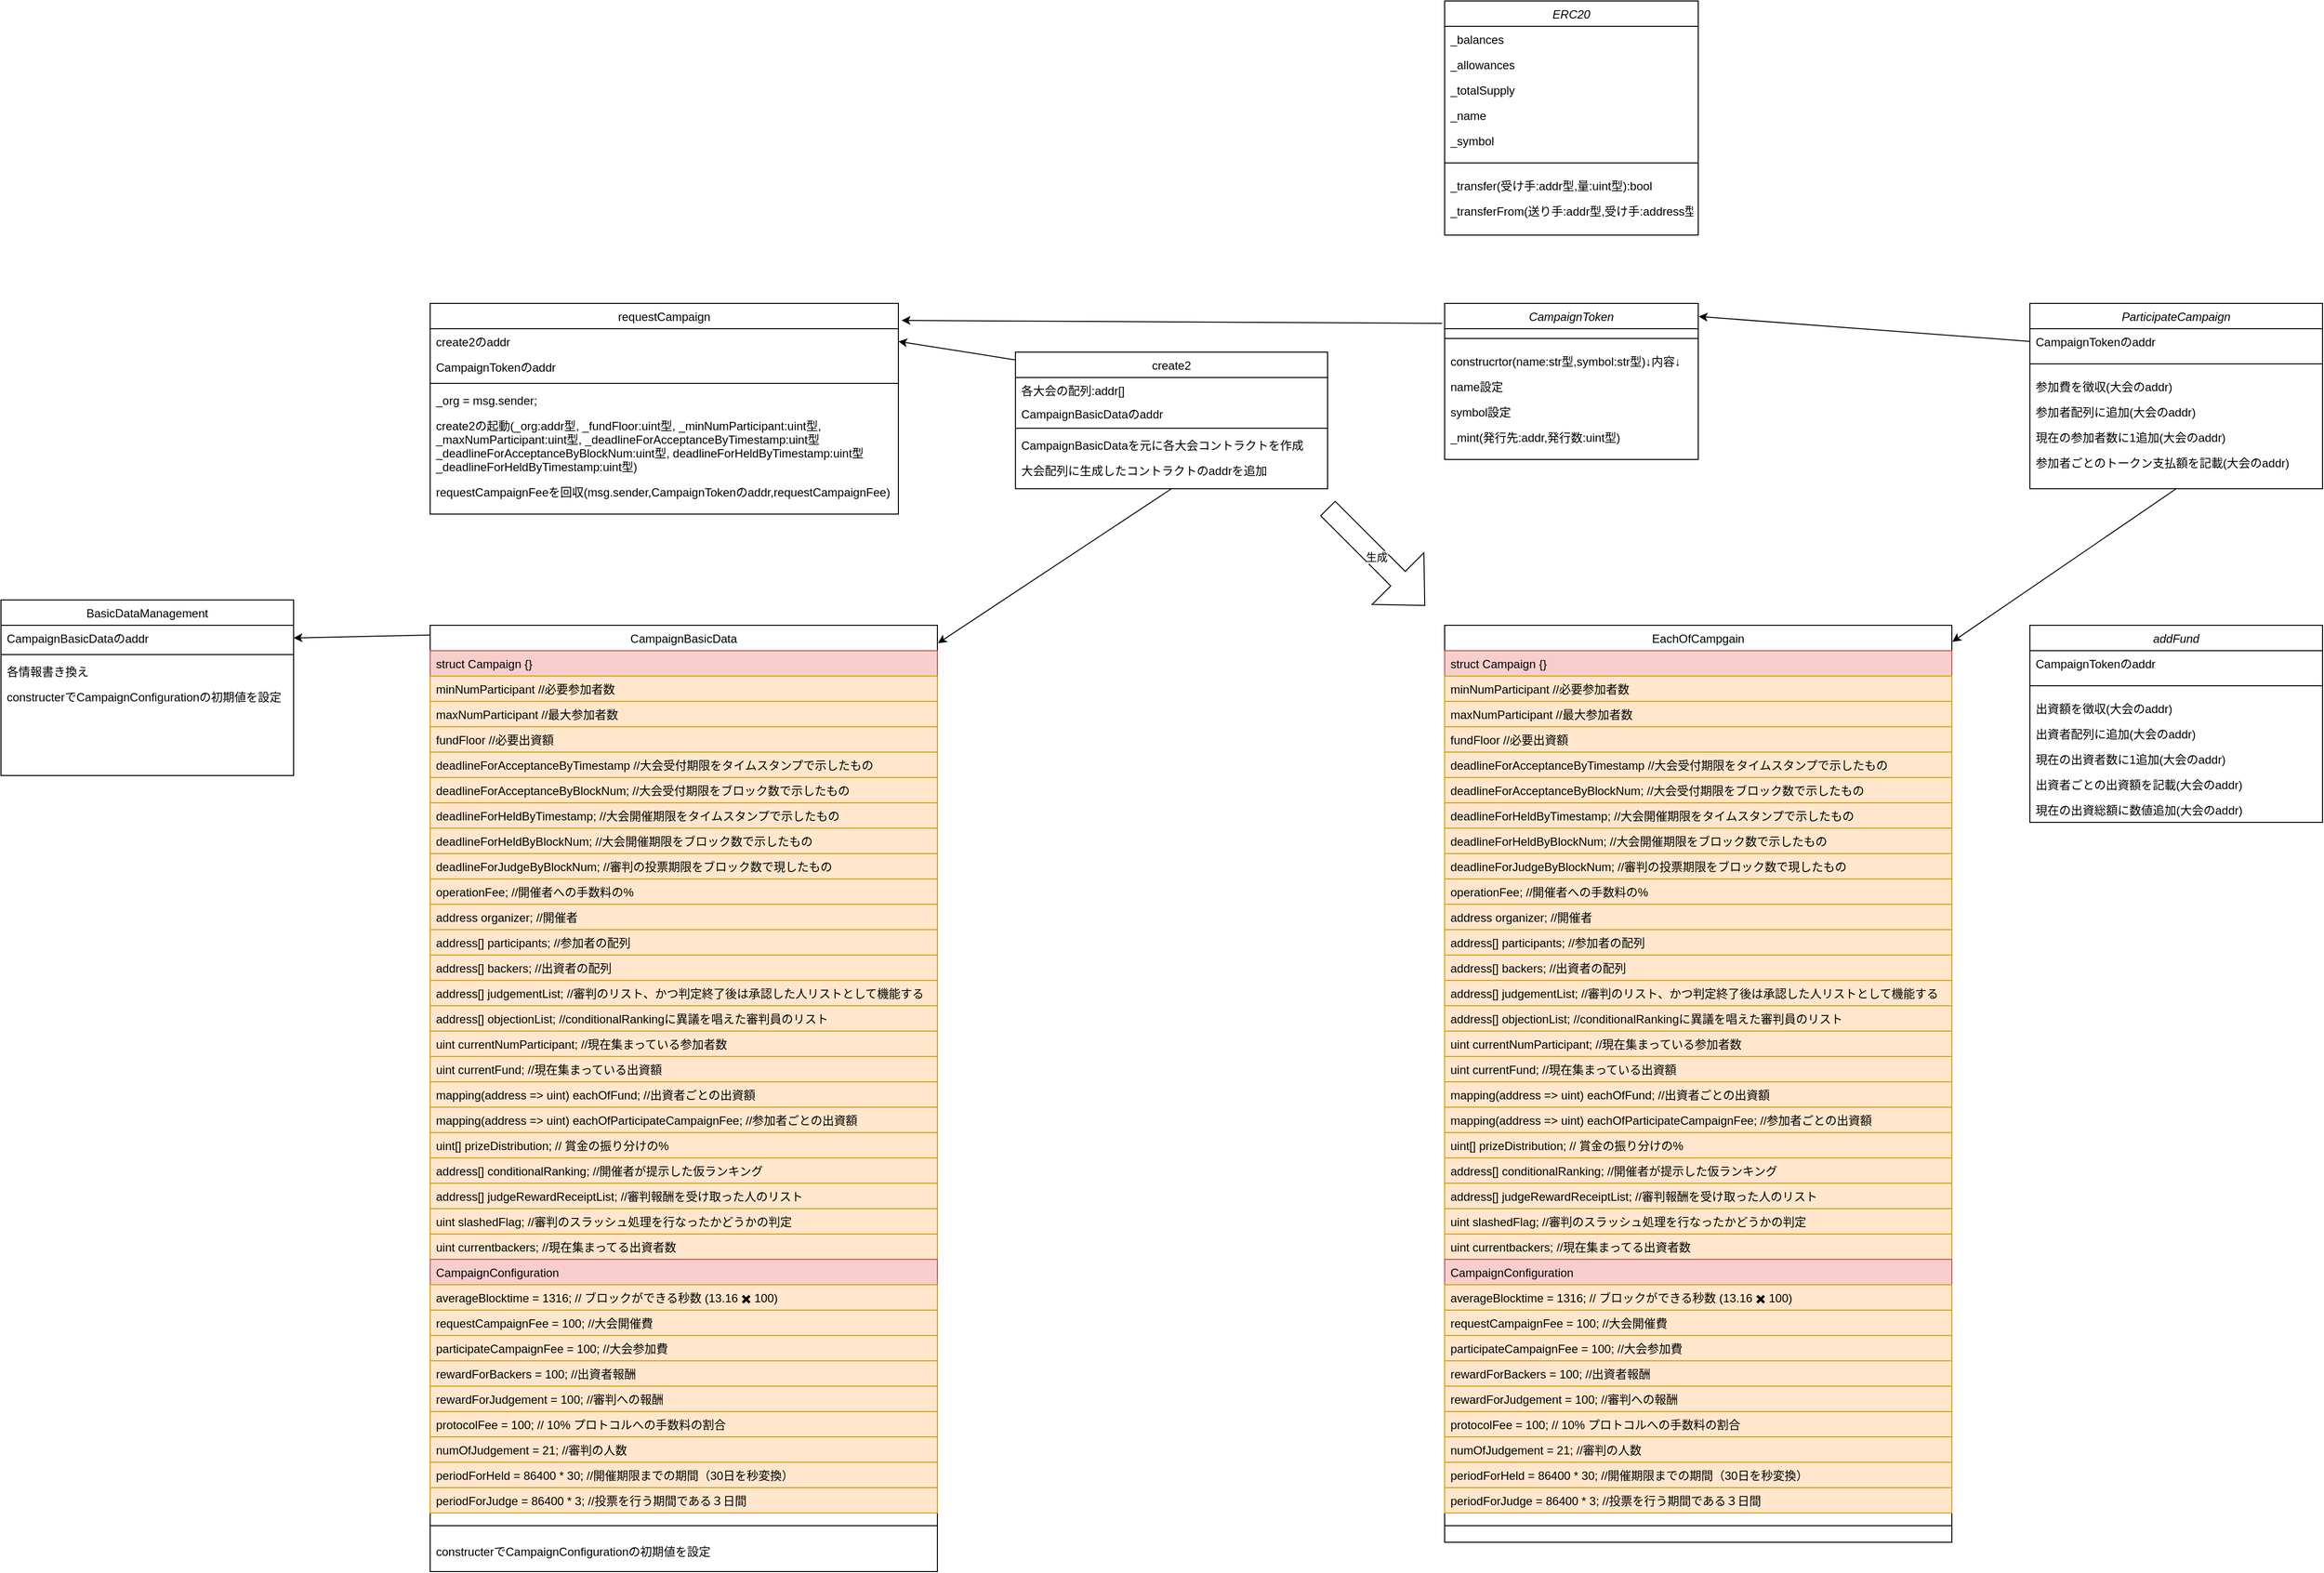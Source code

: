 <mxfile version="16.4.5" type="github">
  <diagram id="C5RBs43oDa-KdzZeNtuy" name="Page-1">
    <mxGraphModel dx="2249" dy="1671" grid="1" gridSize="10" guides="1" tooltips="1" connect="1" arrows="1" fold="1" page="1" pageScale="1" pageWidth="583" pageHeight="827" math="0" shadow="0">
      <root>
        <mxCell id="WIyWlLk6GJQsqaUBKTNV-0" />
        <mxCell id="WIyWlLk6GJQsqaUBKTNV-1" parent="WIyWlLk6GJQsqaUBKTNV-0" />
        <mxCell id="zkfFHV4jXpPFQw0GAbJ--0" value="CampaignToken" style="swimlane;fontStyle=2;align=center;verticalAlign=top;childLayout=stackLayout;horizontal=1;startSize=26;horizontalStack=0;resizeParent=1;resizeLast=0;collapsible=1;marginBottom=0;rounded=0;shadow=0;strokeWidth=1;" parent="WIyWlLk6GJQsqaUBKTNV-1" vertex="1">
          <mxGeometry x="1400" y="110" width="260" height="160" as="geometry">
            <mxRectangle x="230" y="140" width="160" height="26" as="alternateBounds" />
          </mxGeometry>
        </mxCell>
        <mxCell id="zkfFHV4jXpPFQw0GAbJ--4" value="" style="line;html=1;strokeWidth=1;align=left;verticalAlign=middle;spacingTop=-1;spacingLeft=3;spacingRight=3;rotatable=0;labelPosition=right;points=[];portConstraint=eastwest;" parent="zkfFHV4jXpPFQw0GAbJ--0" vertex="1">
          <mxGeometry y="26" width="260" height="20" as="geometry" />
        </mxCell>
        <mxCell id="sXOqod5YsUQpEIznUET0-0" value="construcrtor(name:str型,symbol:str型)↓内容↓" style="text;align=left;verticalAlign=top;spacingLeft=4;spacingRight=4;overflow=hidden;rotatable=0;points=[[0,0.5],[1,0.5]];portConstraint=eastwest;" vertex="1" parent="zkfFHV4jXpPFQw0GAbJ--0">
          <mxGeometry y="46" width="260" height="26" as="geometry" />
        </mxCell>
        <mxCell id="sXOqod5YsUQpEIznUET0-14" value="name設定" style="text;align=left;verticalAlign=top;spacingLeft=4;spacingRight=4;overflow=hidden;rotatable=0;points=[[0,0.5],[1,0.5]];portConstraint=eastwest;" vertex="1" parent="zkfFHV4jXpPFQw0GAbJ--0">
          <mxGeometry y="72" width="260" height="26" as="geometry" />
        </mxCell>
        <mxCell id="sXOqod5YsUQpEIznUET0-15" value="symbol設定" style="text;align=left;verticalAlign=top;spacingLeft=4;spacingRight=4;overflow=hidden;rotatable=0;points=[[0,0.5],[1,0.5]];portConstraint=eastwest;" vertex="1" parent="zkfFHV4jXpPFQw0GAbJ--0">
          <mxGeometry y="98" width="260" height="26" as="geometry" />
        </mxCell>
        <mxCell id="sXOqod5YsUQpEIznUET0-16" value="_mint(発行先:addr,発行数:uint型)" style="text;align=left;verticalAlign=top;spacingLeft=4;spacingRight=4;overflow=hidden;rotatable=0;points=[[0,0.5],[1,0.5]];portConstraint=eastwest;" vertex="1" parent="zkfFHV4jXpPFQw0GAbJ--0">
          <mxGeometry y="124" width="260" height="26" as="geometry" />
        </mxCell>
        <mxCell id="zkfFHV4jXpPFQw0GAbJ--17" value="create2" style="swimlane;fontStyle=0;align=center;verticalAlign=top;childLayout=stackLayout;horizontal=1;startSize=26;horizontalStack=0;resizeParent=1;resizeLast=0;collapsible=1;marginBottom=0;rounded=0;shadow=0;strokeWidth=1;" parent="WIyWlLk6GJQsqaUBKTNV-1" vertex="1">
          <mxGeometry x="960" y="160" width="320" height="140" as="geometry">
            <mxRectangle x="550" y="140" width="160" height="26" as="alternateBounds" />
          </mxGeometry>
        </mxCell>
        <mxCell id="zkfFHV4jXpPFQw0GAbJ--18" value="各大会の配列:addr[]" style="text;align=left;verticalAlign=top;spacingLeft=4;spacingRight=4;overflow=hidden;rotatable=0;points=[[0,0.5],[1,0.5]];portConstraint=eastwest;" parent="zkfFHV4jXpPFQw0GAbJ--17" vertex="1">
          <mxGeometry y="26" width="320" height="24" as="geometry" />
        </mxCell>
        <mxCell id="sXOqod5YsUQpEIznUET0-89" value="CampaignBasicDataのaddr" style="text;align=left;verticalAlign=top;spacingLeft=4;spacingRight=4;overflow=hidden;rotatable=0;points=[[0,0.5],[1,0.5]];portConstraint=eastwest;" vertex="1" parent="zkfFHV4jXpPFQw0GAbJ--17">
          <mxGeometry y="50" width="320" height="24" as="geometry" />
        </mxCell>
        <mxCell id="zkfFHV4jXpPFQw0GAbJ--23" value="" style="line;html=1;strokeWidth=1;align=left;verticalAlign=middle;spacingTop=-1;spacingLeft=3;spacingRight=3;rotatable=0;labelPosition=right;points=[];portConstraint=eastwest;" parent="zkfFHV4jXpPFQw0GAbJ--17" vertex="1">
          <mxGeometry y="74" width="320" height="8" as="geometry" />
        </mxCell>
        <mxCell id="zkfFHV4jXpPFQw0GAbJ--24" value="CampaignBasicDataを元に各大会コントラクトを作成" style="text;align=left;verticalAlign=top;spacingLeft=4;spacingRight=4;overflow=hidden;rotatable=0;points=[[0,0.5],[1,0.5]];portConstraint=eastwest;" parent="zkfFHV4jXpPFQw0GAbJ--17" vertex="1">
          <mxGeometry y="82" width="320" height="26" as="geometry" />
        </mxCell>
        <mxCell id="sXOqod5YsUQpEIznUET0-146" value="大会配列に生成したコントラクトのaddrを追加" style="text;align=left;verticalAlign=top;spacingLeft=4;spacingRight=4;overflow=hidden;rotatable=0;points=[[0,0.5],[1,0.5]];portConstraint=eastwest;" vertex="1" parent="zkfFHV4jXpPFQw0GAbJ--17">
          <mxGeometry y="108" width="320" height="26" as="geometry" />
        </mxCell>
        <mxCell id="sXOqod5YsUQpEIznUET0-17" value="CampaignBasicData" style="swimlane;fontStyle=0;align=center;verticalAlign=top;childLayout=stackLayout;horizontal=1;startSize=26;horizontalStack=0;resizeParent=1;resizeLast=0;collapsible=1;marginBottom=0;rounded=0;shadow=0;strokeWidth=1;" vertex="1" parent="WIyWlLk6GJQsqaUBKTNV-1">
          <mxGeometry x="360" y="440" width="520" height="970" as="geometry">
            <mxRectangle x="550" y="140" width="160" height="26" as="alternateBounds" />
          </mxGeometry>
        </mxCell>
        <mxCell id="sXOqod5YsUQpEIznUET0-56" value="struct Campaign {}" style="text;align=left;verticalAlign=top;spacingLeft=4;spacingRight=4;overflow=hidden;rotatable=0;points=[[0,0.5],[1,0.5]];portConstraint=eastwest;fillColor=#f8cecc;strokeColor=#b85450;" vertex="1" parent="sXOqod5YsUQpEIznUET0-17">
          <mxGeometry y="26" width="520" height="26" as="geometry" />
        </mxCell>
        <mxCell id="sXOqod5YsUQpEIznUET0-18" value="minNumParticipant //必要参加者数" style="text;align=left;verticalAlign=top;spacingLeft=4;spacingRight=4;overflow=hidden;rotatable=0;points=[[0,0.5],[1,0.5]];portConstraint=eastwest;fillColor=#ffe6cc;strokeColor=#d79b00;" vertex="1" parent="sXOqod5YsUQpEIznUET0-17">
          <mxGeometry y="52" width="520" height="26" as="geometry" />
        </mxCell>
        <mxCell id="sXOqod5YsUQpEIznUET0-21" value="maxNumParticipant //最大参加者数" style="text;align=left;verticalAlign=top;spacingLeft=4;spacingRight=4;overflow=hidden;rotatable=0;points=[[0,0.5],[1,0.5]];portConstraint=eastwest;fillColor=#ffe6cc;strokeColor=#d79b00;" vertex="1" parent="sXOqod5YsUQpEIznUET0-17">
          <mxGeometry y="78" width="520" height="26" as="geometry" />
        </mxCell>
        <mxCell id="sXOqod5YsUQpEIznUET0-22" value="fundFloor //必要出資額" style="text;align=left;verticalAlign=top;spacingLeft=4;spacingRight=4;overflow=hidden;rotatable=0;points=[[0,0.5],[1,0.5]];portConstraint=eastwest;fillColor=#ffe6cc;strokeColor=#d79b00;" vertex="1" parent="sXOqod5YsUQpEIznUET0-17">
          <mxGeometry y="104" width="520" height="26" as="geometry" />
        </mxCell>
        <mxCell id="sXOqod5YsUQpEIznUET0-23" value="deadlineForAcceptanceByTimestamp //大会受付期限をタイムスタンプで示したもの" style="text;align=left;verticalAlign=top;spacingLeft=4;spacingRight=4;overflow=hidden;rotatable=0;points=[[0,0.5],[1,0.5]];portConstraint=eastwest;fillColor=#ffe6cc;strokeColor=#d79b00;" vertex="1" parent="sXOqod5YsUQpEIznUET0-17">
          <mxGeometry y="130" width="520" height="26" as="geometry" />
        </mxCell>
        <mxCell id="sXOqod5YsUQpEIznUET0-24" value="deadlineForAcceptanceByBlockNum; //大会受付期限をブロック数で示したもの" style="text;align=left;verticalAlign=top;spacingLeft=4;spacingRight=4;overflow=hidden;rotatable=0;points=[[0,0.5],[1,0.5]];portConstraint=eastwest;fillColor=#ffe6cc;strokeColor=#d79b00;" vertex="1" parent="sXOqod5YsUQpEIznUET0-17">
          <mxGeometry y="156" width="520" height="26" as="geometry" />
        </mxCell>
        <mxCell id="sXOqod5YsUQpEIznUET0-25" value="deadlineForHeldByTimestamp; //大会開催期限をタイムスタンプで示したもの" style="text;align=left;verticalAlign=top;spacingLeft=4;spacingRight=4;overflow=hidden;rotatable=0;points=[[0,0.5],[1,0.5]];portConstraint=eastwest;fillColor=#ffe6cc;strokeColor=#d79b00;" vertex="1" parent="sXOqod5YsUQpEIznUET0-17">
          <mxGeometry y="182" width="520" height="26" as="geometry" />
        </mxCell>
        <mxCell id="sXOqod5YsUQpEIznUET0-26" value="deadlineForHeldByBlockNum; //大会開催期限をブロック数で示したもの" style="text;align=left;verticalAlign=top;spacingLeft=4;spacingRight=4;overflow=hidden;rotatable=0;points=[[0,0.5],[1,0.5]];portConstraint=eastwest;fillColor=#ffe6cc;strokeColor=#d79b00;" vertex="1" parent="sXOqod5YsUQpEIznUET0-17">
          <mxGeometry y="208" width="520" height="26" as="geometry" />
        </mxCell>
        <mxCell id="sXOqod5YsUQpEIznUET0-27" value="deadlineForJudgeByBlockNum; //審判の投票期限をブロック数で現したもの" style="text;align=left;verticalAlign=top;spacingLeft=4;spacingRight=4;overflow=hidden;rotatable=0;points=[[0,0.5],[1,0.5]];portConstraint=eastwest;fillColor=#ffe6cc;strokeColor=#d79b00;" vertex="1" parent="sXOqod5YsUQpEIznUET0-17">
          <mxGeometry y="234" width="520" height="26" as="geometry" />
        </mxCell>
        <mxCell id="sXOqod5YsUQpEIznUET0-28" value="operationFee; //開催者への手数料の%" style="text;align=left;verticalAlign=top;spacingLeft=4;spacingRight=4;overflow=hidden;rotatable=0;points=[[0,0.5],[1,0.5]];portConstraint=eastwest;fillColor=#ffe6cc;strokeColor=#d79b00;" vertex="1" parent="sXOqod5YsUQpEIznUET0-17">
          <mxGeometry y="260" width="520" height="26" as="geometry" />
        </mxCell>
        <mxCell id="sXOqod5YsUQpEIznUET0-29" value="address organizer; //開催者" style="text;align=left;verticalAlign=top;spacingLeft=4;spacingRight=4;overflow=hidden;rotatable=0;points=[[0,0.5],[1,0.5]];portConstraint=eastwest;fillColor=#ffe6cc;strokeColor=#d79b00;" vertex="1" parent="sXOqod5YsUQpEIznUET0-17">
          <mxGeometry y="286" width="520" height="26" as="geometry" />
        </mxCell>
        <mxCell id="sXOqod5YsUQpEIznUET0-30" value="address[] participants; //参加者の配列" style="text;align=left;verticalAlign=top;spacingLeft=4;spacingRight=4;overflow=hidden;rotatable=0;points=[[0,0.5],[1,0.5]];portConstraint=eastwest;fillColor=#ffe6cc;strokeColor=#d79b00;" vertex="1" parent="sXOqod5YsUQpEIznUET0-17">
          <mxGeometry y="312" width="520" height="26" as="geometry" />
        </mxCell>
        <mxCell id="sXOqod5YsUQpEIznUET0-31" value="address[] backers; //出資者の配列" style="text;align=left;verticalAlign=top;spacingLeft=4;spacingRight=4;overflow=hidden;rotatable=0;points=[[0,0.5],[1,0.5]];portConstraint=eastwest;fillColor=#ffe6cc;strokeColor=#d79b00;" vertex="1" parent="sXOqod5YsUQpEIznUET0-17">
          <mxGeometry y="338" width="520" height="26" as="geometry" />
        </mxCell>
        <mxCell id="sXOqod5YsUQpEIznUET0-32" value="address[] judgementList; //審判のリスト、かつ判定終了後は承認した人リストとして機能する" style="text;align=left;verticalAlign=top;spacingLeft=4;spacingRight=4;overflow=hidden;rotatable=0;points=[[0,0.5],[1,0.5]];portConstraint=eastwest;fillColor=#ffe6cc;strokeColor=#d79b00;" vertex="1" parent="sXOqod5YsUQpEIznUET0-17">
          <mxGeometry y="364" width="520" height="26" as="geometry" />
        </mxCell>
        <mxCell id="sXOqod5YsUQpEIznUET0-33" value="address[] objectionList; //conditionalRankingに異議を唱えた審判員のリスト" style="text;align=left;verticalAlign=top;spacingLeft=4;spacingRight=4;overflow=hidden;rotatable=0;points=[[0,0.5],[1,0.5]];portConstraint=eastwest;fillColor=#ffe6cc;strokeColor=#d79b00;" vertex="1" parent="sXOqod5YsUQpEIznUET0-17">
          <mxGeometry y="390" width="520" height="26" as="geometry" />
        </mxCell>
        <mxCell id="sXOqod5YsUQpEIznUET0-34" value="uint currentNumParticipant; //現在集まっている参加者数" style="text;align=left;verticalAlign=top;spacingLeft=4;spacingRight=4;overflow=hidden;rotatable=0;points=[[0,0.5],[1,0.5]];portConstraint=eastwest;fillColor=#ffe6cc;strokeColor=#d79b00;" vertex="1" parent="sXOqod5YsUQpEIznUET0-17">
          <mxGeometry y="416" width="520" height="26" as="geometry" />
        </mxCell>
        <mxCell id="sXOqod5YsUQpEIznUET0-35" value="uint currentFund; //現在集まっている出資額" style="text;align=left;verticalAlign=top;spacingLeft=4;spacingRight=4;overflow=hidden;rotatable=0;points=[[0,0.5],[1,0.5]];portConstraint=eastwest;fillColor=#ffe6cc;strokeColor=#d79b00;" vertex="1" parent="sXOqod5YsUQpEIznUET0-17">
          <mxGeometry y="442" width="520" height="26" as="geometry" />
        </mxCell>
        <mxCell id="sXOqod5YsUQpEIznUET0-36" value="mapping(address =&gt; uint) eachOfFund; //出資者ごとの出資額" style="text;align=left;verticalAlign=top;spacingLeft=4;spacingRight=4;overflow=hidden;rotatable=0;points=[[0,0.5],[1,0.5]];portConstraint=eastwest;fillColor=#ffe6cc;strokeColor=#d79b00;" vertex="1" parent="sXOqod5YsUQpEIznUET0-17">
          <mxGeometry y="468" width="520" height="26" as="geometry" />
        </mxCell>
        <mxCell id="sXOqod5YsUQpEIznUET0-37" value="mapping(address =&gt; uint) eachOfParticipateCampaignFee; //参加者ごとの出資額" style="text;align=left;verticalAlign=top;spacingLeft=4;spacingRight=4;overflow=hidden;rotatable=0;points=[[0,0.5],[1,0.5]];portConstraint=eastwest;fillColor=#ffe6cc;strokeColor=#d79b00;" vertex="1" parent="sXOqod5YsUQpEIznUET0-17">
          <mxGeometry y="494" width="520" height="26" as="geometry" />
        </mxCell>
        <mxCell id="sXOqod5YsUQpEIznUET0-38" value="uint[] prizeDistribution; // 賞金の振り分けの%" style="text;align=left;verticalAlign=top;spacingLeft=4;spacingRight=4;overflow=hidden;rotatable=0;points=[[0,0.5],[1,0.5]];portConstraint=eastwest;fillColor=#ffe6cc;strokeColor=#d79b00;" vertex="1" parent="sXOqod5YsUQpEIznUET0-17">
          <mxGeometry y="520" width="520" height="26" as="geometry" />
        </mxCell>
        <mxCell id="sXOqod5YsUQpEIznUET0-39" value="address[] conditionalRanking; //開催者が提示した仮ランキング" style="text;align=left;verticalAlign=top;spacingLeft=4;spacingRight=4;overflow=hidden;rotatable=0;points=[[0,0.5],[1,0.5]];portConstraint=eastwest;fillColor=#ffe6cc;strokeColor=#d79b00;" vertex="1" parent="sXOqod5YsUQpEIznUET0-17">
          <mxGeometry y="546" width="520" height="26" as="geometry" />
        </mxCell>
        <mxCell id="sXOqod5YsUQpEIznUET0-40" value="address[] judgeRewardReceiptList; //審判報酬を受け取った人のリスト" style="text;align=left;verticalAlign=top;spacingLeft=4;spacingRight=4;overflow=hidden;rotatable=0;points=[[0,0.5],[1,0.5]];portConstraint=eastwest;fillColor=#ffe6cc;strokeColor=#d79b00;" vertex="1" parent="sXOqod5YsUQpEIznUET0-17">
          <mxGeometry y="572" width="520" height="26" as="geometry" />
        </mxCell>
        <mxCell id="sXOqod5YsUQpEIznUET0-41" value="uint slashedFlag; //審判のスラッシュ処理を行なったかどうかの判定" style="text;align=left;verticalAlign=top;spacingLeft=4;spacingRight=4;overflow=hidden;rotatable=0;points=[[0,0.5],[1,0.5]];portConstraint=eastwest;fillColor=#ffe6cc;strokeColor=#d79b00;" vertex="1" parent="sXOqod5YsUQpEIznUET0-17">
          <mxGeometry y="598" width="520" height="26" as="geometry" />
        </mxCell>
        <mxCell id="sXOqod5YsUQpEIznUET0-42" value="uint currentbackers; //現在集まってる出資者数" style="text;align=left;verticalAlign=top;spacingLeft=4;spacingRight=4;overflow=hidden;rotatable=0;points=[[0,0.5],[1,0.5]];portConstraint=eastwest;fillColor=#ffe6cc;strokeColor=#d79b00;" vertex="1" parent="sXOqod5YsUQpEIznUET0-17">
          <mxGeometry y="624" width="520" height="26" as="geometry" />
        </mxCell>
        <mxCell id="sXOqod5YsUQpEIznUET0-57" value="CampaignConfiguration" style="text;align=left;verticalAlign=top;spacingLeft=4;spacingRight=4;overflow=hidden;rotatable=0;points=[[0,0.5],[1,0.5]];portConstraint=eastwest;fillColor=#f8cecc;strokeColor=#b85450;" vertex="1" parent="sXOqod5YsUQpEIznUET0-17">
          <mxGeometry y="650" width="520" height="26" as="geometry" />
        </mxCell>
        <mxCell id="sXOqod5YsUQpEIznUET0-58" value="averageBlocktime = 1316; // ブロックができる秒数 (13.16 ✖️ 100)" style="text;align=left;verticalAlign=top;spacingLeft=4;spacingRight=4;overflow=hidden;rotatable=0;points=[[0,0.5],[1,0.5]];portConstraint=eastwest;fillColor=#ffe6cc;strokeColor=#d79b00;" vertex="1" parent="sXOqod5YsUQpEIznUET0-17">
          <mxGeometry y="676" width="520" height="26" as="geometry" />
        </mxCell>
        <mxCell id="sXOqod5YsUQpEIznUET0-59" value="requestCampaignFee = 100; //大会開催費" style="text;align=left;verticalAlign=top;spacingLeft=4;spacingRight=4;overflow=hidden;rotatable=0;points=[[0,0.5],[1,0.5]];portConstraint=eastwest;fillColor=#ffe6cc;strokeColor=#d79b00;" vertex="1" parent="sXOqod5YsUQpEIznUET0-17">
          <mxGeometry y="702" width="520" height="26" as="geometry" />
        </mxCell>
        <mxCell id="sXOqod5YsUQpEIznUET0-60" value="participateCampaignFee = 100; //大会参加費" style="text;align=left;verticalAlign=top;spacingLeft=4;spacingRight=4;overflow=hidden;rotatable=0;points=[[0,0.5],[1,0.5]];portConstraint=eastwest;fillColor=#ffe6cc;strokeColor=#d79b00;" vertex="1" parent="sXOqod5YsUQpEIznUET0-17">
          <mxGeometry y="728" width="520" height="26" as="geometry" />
        </mxCell>
        <mxCell id="sXOqod5YsUQpEIznUET0-61" value="rewardForBackers = 100; //出資者報酬" style="text;align=left;verticalAlign=top;spacingLeft=4;spacingRight=4;overflow=hidden;rotatable=0;points=[[0,0.5],[1,0.5]];portConstraint=eastwest;fillColor=#ffe6cc;strokeColor=#d79b00;" vertex="1" parent="sXOqod5YsUQpEIznUET0-17">
          <mxGeometry y="754" width="520" height="26" as="geometry" />
        </mxCell>
        <mxCell id="sXOqod5YsUQpEIznUET0-62" value="rewardForJudgement = 100; //審判への報酬" style="text;align=left;verticalAlign=top;spacingLeft=4;spacingRight=4;overflow=hidden;rotatable=0;points=[[0,0.5],[1,0.5]];portConstraint=eastwest;fillColor=#ffe6cc;strokeColor=#d79b00;" vertex="1" parent="sXOqod5YsUQpEIznUET0-17">
          <mxGeometry y="780" width="520" height="26" as="geometry" />
        </mxCell>
        <mxCell id="sXOqod5YsUQpEIznUET0-63" value="protocolFee = 100; // 10% プロトコルへの手数料の割合" style="text;align=left;verticalAlign=top;spacingLeft=4;spacingRight=4;overflow=hidden;rotatable=0;points=[[0,0.5],[1,0.5]];portConstraint=eastwest;fillColor=#ffe6cc;strokeColor=#d79b00;" vertex="1" parent="sXOqod5YsUQpEIznUET0-17">
          <mxGeometry y="806" width="520" height="26" as="geometry" />
        </mxCell>
        <mxCell id="sXOqod5YsUQpEIznUET0-64" value="numOfJudgement = 21; //審判の人数" style="text;align=left;verticalAlign=top;spacingLeft=4;spacingRight=4;overflow=hidden;rotatable=0;points=[[0,0.5],[1,0.5]];portConstraint=eastwest;fillColor=#ffe6cc;strokeColor=#d79b00;" vertex="1" parent="sXOqod5YsUQpEIznUET0-17">
          <mxGeometry y="832" width="520" height="26" as="geometry" />
        </mxCell>
        <mxCell id="sXOqod5YsUQpEIznUET0-65" value="periodForHeld = 86400 * 30; //開催期限までの期間（30日を秒変換）" style="text;align=left;verticalAlign=top;spacingLeft=4;spacingRight=4;overflow=hidden;rotatable=0;points=[[0,0.5],[1,0.5]];portConstraint=eastwest;fillColor=#ffe6cc;strokeColor=#d79b00;" vertex="1" parent="sXOqod5YsUQpEIznUET0-17">
          <mxGeometry y="858" width="520" height="26" as="geometry" />
        </mxCell>
        <mxCell id="sXOqod5YsUQpEIznUET0-66" value="periodForJudge = 86400 * 3; //投票を行う期間である３日間" style="text;align=left;verticalAlign=top;spacingLeft=4;spacingRight=4;overflow=hidden;rotatable=0;points=[[0,0.5],[1,0.5]];portConstraint=eastwest;fillColor=#ffe6cc;strokeColor=#d79b00;" vertex="1" parent="sXOqod5YsUQpEIznUET0-17">
          <mxGeometry y="884" width="520" height="26" as="geometry" />
        </mxCell>
        <mxCell id="sXOqod5YsUQpEIznUET0-19" value="" style="line;html=1;strokeWidth=1;align=left;verticalAlign=middle;spacingTop=-1;spacingLeft=3;spacingRight=3;rotatable=0;labelPosition=right;points=[];portConstraint=eastwest;" vertex="1" parent="sXOqod5YsUQpEIznUET0-17">
          <mxGeometry y="910" width="520" height="26" as="geometry" />
        </mxCell>
        <mxCell id="sXOqod5YsUQpEIznUET0-73" value="constructerでCampaignConfigurationの初期値を設定" style="text;align=left;verticalAlign=top;spacingLeft=4;spacingRight=4;overflow=hidden;rotatable=0;points=[[0,0.5],[1,0.5]];portConstraint=eastwest;" vertex="1" parent="sXOqod5YsUQpEIznUET0-17">
          <mxGeometry y="936" width="520" height="26" as="geometry" />
        </mxCell>
        <mxCell id="sXOqod5YsUQpEIznUET0-68" value="BasicDataManagement" style="swimlane;fontStyle=0;align=center;verticalAlign=top;childLayout=stackLayout;horizontal=1;startSize=26;horizontalStack=0;resizeParent=1;resizeLast=0;collapsible=1;marginBottom=0;rounded=0;shadow=0;strokeWidth=1;" vertex="1" parent="WIyWlLk6GJQsqaUBKTNV-1">
          <mxGeometry x="-80" y="414" width="300" height="180" as="geometry">
            <mxRectangle x="550" y="140" width="160" height="26" as="alternateBounds" />
          </mxGeometry>
        </mxCell>
        <mxCell id="sXOqod5YsUQpEIznUET0-69" value="CampaignBasicDataのaddr" style="text;align=left;verticalAlign=top;spacingLeft=4;spacingRight=4;overflow=hidden;rotatable=0;points=[[0,0.5],[1,0.5]];portConstraint=eastwest;" vertex="1" parent="sXOqod5YsUQpEIznUET0-68">
          <mxGeometry y="26" width="300" height="26" as="geometry" />
        </mxCell>
        <mxCell id="sXOqod5YsUQpEIznUET0-70" value="" style="line;html=1;strokeWidth=1;align=left;verticalAlign=middle;spacingTop=-1;spacingLeft=3;spacingRight=3;rotatable=0;labelPosition=right;points=[];portConstraint=eastwest;" vertex="1" parent="sXOqod5YsUQpEIznUET0-68">
          <mxGeometry y="52" width="300" height="8" as="geometry" />
        </mxCell>
        <mxCell id="sXOqod5YsUQpEIznUET0-71" value="各情報書き換え" style="text;align=left;verticalAlign=top;spacingLeft=4;spacingRight=4;overflow=hidden;rotatable=0;points=[[0,0.5],[1,0.5]];portConstraint=eastwest;" vertex="1" parent="sXOqod5YsUQpEIznUET0-68">
          <mxGeometry y="60" width="300" height="26" as="geometry" />
        </mxCell>
        <mxCell id="sXOqod5YsUQpEIznUET0-136" value="constructerでCampaignConfigurationの初期値を設定" style="text;align=left;verticalAlign=top;spacingLeft=4;spacingRight=4;overflow=hidden;rotatable=0;points=[[0,0.5],[1,0.5]];portConstraint=eastwest;" vertex="1" parent="sXOqod5YsUQpEIznUET0-68">
          <mxGeometry y="86" width="300" height="26" as="geometry" />
        </mxCell>
        <mxCell id="sXOqod5YsUQpEIznUET0-1" value="ERC20" style="swimlane;fontStyle=2;align=center;verticalAlign=top;childLayout=stackLayout;horizontal=1;startSize=26;horizontalStack=0;resizeParent=1;resizeLast=0;collapsible=1;marginBottom=0;rounded=0;shadow=0;strokeWidth=1;" vertex="1" parent="WIyWlLk6GJQsqaUBKTNV-1">
          <mxGeometry x="1400" y="-200" width="260" height="240" as="geometry">
            <mxRectangle x="230" y="140" width="160" height="26" as="alternateBounds" />
          </mxGeometry>
        </mxCell>
        <mxCell id="sXOqod5YsUQpEIznUET0-5" value="_balances" style="text;align=left;verticalAlign=top;spacingLeft=4;spacingRight=4;overflow=hidden;rotatable=0;points=[[0,0.5],[1,0.5]];portConstraint=eastwest;" vertex="1" parent="sXOqod5YsUQpEIznUET0-1">
          <mxGeometry y="26" width="260" height="26" as="geometry" />
        </mxCell>
        <mxCell id="sXOqod5YsUQpEIznUET0-4" value="_allowances" style="text;align=left;verticalAlign=top;spacingLeft=4;spacingRight=4;overflow=hidden;rotatable=0;points=[[0,0.5],[1,0.5]];portConstraint=eastwest;" vertex="1" parent="sXOqod5YsUQpEIznUET0-1">
          <mxGeometry y="52" width="260" height="26" as="geometry" />
        </mxCell>
        <mxCell id="sXOqod5YsUQpEIznUET0-6" value="_totalSupply" style="text;align=left;verticalAlign=top;spacingLeft=4;spacingRight=4;overflow=hidden;rotatable=0;points=[[0,0.5],[1,0.5]];portConstraint=eastwest;" vertex="1" parent="sXOqod5YsUQpEIznUET0-1">
          <mxGeometry y="78" width="260" height="26" as="geometry" />
        </mxCell>
        <mxCell id="sXOqod5YsUQpEIznUET0-7" value="_name" style="text;align=left;verticalAlign=top;spacingLeft=4;spacingRight=4;overflow=hidden;rotatable=0;points=[[0,0.5],[1,0.5]];portConstraint=eastwest;" vertex="1" parent="sXOqod5YsUQpEIznUET0-1">
          <mxGeometry y="104" width="260" height="26" as="geometry" />
        </mxCell>
        <mxCell id="sXOqod5YsUQpEIznUET0-8" value="_symbol" style="text;align=left;verticalAlign=top;spacingLeft=4;spacingRight=4;overflow=hidden;rotatable=0;points=[[0,0.5],[1,0.5]];portConstraint=eastwest;" vertex="1" parent="sXOqod5YsUQpEIznUET0-1">
          <mxGeometry y="130" width="260" height="26" as="geometry" />
        </mxCell>
        <mxCell id="sXOqod5YsUQpEIznUET0-2" value="" style="line;html=1;strokeWidth=1;align=left;verticalAlign=middle;spacingTop=-1;spacingLeft=3;spacingRight=3;rotatable=0;labelPosition=right;points=[];portConstraint=eastwest;" vertex="1" parent="sXOqod5YsUQpEIznUET0-1">
          <mxGeometry y="156" width="260" height="20" as="geometry" />
        </mxCell>
        <mxCell id="sXOqod5YsUQpEIznUET0-11" value="_transfer(受け手:addr型,量:uint型):bool" style="text;align=left;verticalAlign=top;spacingLeft=4;spacingRight=4;overflow=hidden;rotatable=0;points=[[0,0.5],[1,0.5]];portConstraint=eastwest;" vertex="1" parent="sXOqod5YsUQpEIznUET0-1">
          <mxGeometry y="176" width="260" height="26" as="geometry" />
        </mxCell>
        <mxCell id="sXOqod5YsUQpEIznUET0-12" value="_transferFrom(送り手:addr型,受け手:address型,量:uint型):bool" style="text;align=left;verticalAlign=top;spacingLeft=4;spacingRight=4;overflow=hidden;rotatable=0;points=[[0,0.5],[1,0.5]];portConstraint=eastwest;" vertex="1" parent="sXOqod5YsUQpEIznUET0-1">
          <mxGeometry y="202" width="260" height="26" as="geometry" />
        </mxCell>
        <mxCell id="sXOqod5YsUQpEIznUET0-76" value="requestCampaign" style="swimlane;fontStyle=0;align=center;verticalAlign=top;childLayout=stackLayout;horizontal=1;startSize=26;horizontalStack=0;resizeParent=1;resizeLast=0;collapsible=1;marginBottom=0;rounded=0;shadow=0;strokeWidth=1;" vertex="1" parent="WIyWlLk6GJQsqaUBKTNV-1">
          <mxGeometry x="360" y="110" width="480" height="216" as="geometry">
            <mxRectangle x="550" y="140" width="160" height="26" as="alternateBounds" />
          </mxGeometry>
        </mxCell>
        <mxCell id="sXOqod5YsUQpEIznUET0-77" value="create2のaddr" style="text;align=left;verticalAlign=top;spacingLeft=4;spacingRight=4;overflow=hidden;rotatable=0;points=[[0,0.5],[1,0.5]];portConstraint=eastwest;" vertex="1" parent="sXOqod5YsUQpEIznUET0-76">
          <mxGeometry y="26" width="480" height="26" as="geometry" />
        </mxCell>
        <mxCell id="sXOqod5YsUQpEIznUET0-84" value="CampaignTokenのaddr" style="text;align=left;verticalAlign=top;spacingLeft=4;spacingRight=4;overflow=hidden;rotatable=0;points=[[0,0.5],[1,0.5]];portConstraint=eastwest;" vertex="1" parent="sXOqod5YsUQpEIznUET0-76">
          <mxGeometry y="52" width="480" height="26" as="geometry" />
        </mxCell>
        <mxCell id="sXOqod5YsUQpEIznUET0-78" value="" style="line;html=1;strokeWidth=1;align=left;verticalAlign=middle;spacingTop=-1;spacingLeft=3;spacingRight=3;rotatable=0;labelPosition=right;points=[];portConstraint=eastwest;" vertex="1" parent="sXOqod5YsUQpEIznUET0-76">
          <mxGeometry y="78" width="480" height="8" as="geometry" />
        </mxCell>
        <mxCell id="sXOqod5YsUQpEIznUET0-79" value="_org = msg.sender;" style="text;align=left;verticalAlign=top;spacingLeft=4;spacingRight=4;overflow=hidden;rotatable=0;points=[[0,0.5],[1,0.5]];portConstraint=eastwest;" vertex="1" parent="sXOqod5YsUQpEIznUET0-76">
          <mxGeometry y="86" width="480" height="26" as="geometry" />
        </mxCell>
        <mxCell id="sXOqod5YsUQpEIznUET0-87" value="create2の起動(_org:addr型, _fundFloor:uint型, _minNumParticipant:uint型,&#xa;_maxNumParticipant:uint型, _deadlineForAcceptanceByTimestamp:uint型&#xa;_deadlineForAcceptanceByBlockNum:uint型, deadlineForHeldByTimestamp:uint型&#xa;_deadlineForHeldByTimestamp:uint型)" style="text;align=left;verticalAlign=top;spacingLeft=4;spacingRight=4;overflow=hidden;rotatable=0;points=[[0,0.5],[1,0.5]];portConstraint=eastwest;" vertex="1" parent="sXOqod5YsUQpEIznUET0-76">
          <mxGeometry y="112" width="480" height="68" as="geometry" />
        </mxCell>
        <mxCell id="sXOqod5YsUQpEIznUET0-86" value="requestCampaignFeeを回収(msg.sender,CampaignTokenのaddr,requestCampaignFee)" style="text;align=left;verticalAlign=top;spacingLeft=4;spacingRight=4;overflow=hidden;rotatable=0;points=[[0,0.5],[1,0.5]];portConstraint=eastwest;" vertex="1" parent="sXOqod5YsUQpEIznUET0-76">
          <mxGeometry y="180" width="480" height="26" as="geometry" />
        </mxCell>
        <mxCell id="sXOqod5YsUQpEIznUET0-91" value="" style="endArrow=classic;html=1;rounded=0;entryX=1;entryY=0.5;entryDx=0;entryDy=0;exitX=-0.002;exitY=0.056;exitDx=0;exitDy=0;exitPerimeter=0;" edge="1" parent="WIyWlLk6GJQsqaUBKTNV-1" source="zkfFHV4jXpPFQw0GAbJ--17" target="sXOqod5YsUQpEIznUET0-77">
          <mxGeometry width="50" height="50" relative="1" as="geometry">
            <mxPoint x="770" y="220" as="sourcePoint" />
            <mxPoint x="820" y="170" as="targetPoint" />
          </mxGeometry>
        </mxCell>
        <mxCell id="sXOqod5YsUQpEIznUET0-92" value="" style="endArrow=classic;html=1;rounded=0;entryX=1;entryY=0.5;entryDx=0;entryDy=0;" edge="1" parent="WIyWlLk6GJQsqaUBKTNV-1" target="sXOqod5YsUQpEIznUET0-69">
          <mxGeometry width="50" height="50" relative="1" as="geometry">
            <mxPoint x="360" y="450" as="sourcePoint" />
            <mxPoint x="820" y="170" as="targetPoint" />
          </mxGeometry>
        </mxCell>
        <mxCell id="sXOqod5YsUQpEIznUET0-98" value="EachOfCampgain" style="swimlane;fontStyle=0;align=center;verticalAlign=top;childLayout=stackLayout;horizontal=1;startSize=26;horizontalStack=0;resizeParent=1;resizeLast=0;collapsible=1;marginBottom=0;rounded=0;shadow=0;strokeWidth=1;" vertex="1" parent="WIyWlLk6GJQsqaUBKTNV-1">
          <mxGeometry x="1400" y="440" width="520" height="940" as="geometry">
            <mxRectangle x="550" y="140" width="160" height="26" as="alternateBounds" />
          </mxGeometry>
        </mxCell>
        <mxCell id="sXOqod5YsUQpEIznUET0-99" value="struct Campaign {}" style="text;align=left;verticalAlign=top;spacingLeft=4;spacingRight=4;overflow=hidden;rotatable=0;points=[[0,0.5],[1,0.5]];portConstraint=eastwest;fillColor=#f8cecc;strokeColor=#b85450;" vertex="1" parent="sXOqod5YsUQpEIznUET0-98">
          <mxGeometry y="26" width="520" height="26" as="geometry" />
        </mxCell>
        <mxCell id="sXOqod5YsUQpEIznUET0-100" value="minNumParticipant //必要参加者数" style="text;align=left;verticalAlign=top;spacingLeft=4;spacingRight=4;overflow=hidden;rotatable=0;points=[[0,0.5],[1,0.5]];portConstraint=eastwest;fillColor=#ffe6cc;strokeColor=#d79b00;" vertex="1" parent="sXOqod5YsUQpEIznUET0-98">
          <mxGeometry y="52" width="520" height="26" as="geometry" />
        </mxCell>
        <mxCell id="sXOqod5YsUQpEIznUET0-101" value="maxNumParticipant //最大参加者数" style="text;align=left;verticalAlign=top;spacingLeft=4;spacingRight=4;overflow=hidden;rotatable=0;points=[[0,0.5],[1,0.5]];portConstraint=eastwest;fillColor=#ffe6cc;strokeColor=#d79b00;" vertex="1" parent="sXOqod5YsUQpEIznUET0-98">
          <mxGeometry y="78" width="520" height="26" as="geometry" />
        </mxCell>
        <mxCell id="sXOqod5YsUQpEIznUET0-102" value="fundFloor //必要出資額" style="text;align=left;verticalAlign=top;spacingLeft=4;spacingRight=4;overflow=hidden;rotatable=0;points=[[0,0.5],[1,0.5]];portConstraint=eastwest;fillColor=#ffe6cc;strokeColor=#d79b00;" vertex="1" parent="sXOqod5YsUQpEIznUET0-98">
          <mxGeometry y="104" width="520" height="26" as="geometry" />
        </mxCell>
        <mxCell id="sXOqod5YsUQpEIznUET0-103" value="deadlineForAcceptanceByTimestamp //大会受付期限をタイムスタンプで示したもの" style="text;align=left;verticalAlign=top;spacingLeft=4;spacingRight=4;overflow=hidden;rotatable=0;points=[[0,0.5],[1,0.5]];portConstraint=eastwest;fillColor=#ffe6cc;strokeColor=#d79b00;" vertex="1" parent="sXOqod5YsUQpEIznUET0-98">
          <mxGeometry y="130" width="520" height="26" as="geometry" />
        </mxCell>
        <mxCell id="sXOqod5YsUQpEIznUET0-104" value="deadlineForAcceptanceByBlockNum; //大会受付期限をブロック数で示したもの" style="text;align=left;verticalAlign=top;spacingLeft=4;spacingRight=4;overflow=hidden;rotatable=0;points=[[0,0.5],[1,0.5]];portConstraint=eastwest;fillColor=#ffe6cc;strokeColor=#d79b00;" vertex="1" parent="sXOqod5YsUQpEIznUET0-98">
          <mxGeometry y="156" width="520" height="26" as="geometry" />
        </mxCell>
        <mxCell id="sXOqod5YsUQpEIznUET0-105" value="deadlineForHeldByTimestamp; //大会開催期限をタイムスタンプで示したもの" style="text;align=left;verticalAlign=top;spacingLeft=4;spacingRight=4;overflow=hidden;rotatable=0;points=[[0,0.5],[1,0.5]];portConstraint=eastwest;fillColor=#ffe6cc;strokeColor=#d79b00;" vertex="1" parent="sXOqod5YsUQpEIznUET0-98">
          <mxGeometry y="182" width="520" height="26" as="geometry" />
        </mxCell>
        <mxCell id="sXOqod5YsUQpEIznUET0-106" value="deadlineForHeldByBlockNum; //大会開催期限をブロック数で示したもの" style="text;align=left;verticalAlign=top;spacingLeft=4;spacingRight=4;overflow=hidden;rotatable=0;points=[[0,0.5],[1,0.5]];portConstraint=eastwest;fillColor=#ffe6cc;strokeColor=#d79b00;" vertex="1" parent="sXOqod5YsUQpEIznUET0-98">
          <mxGeometry y="208" width="520" height="26" as="geometry" />
        </mxCell>
        <mxCell id="sXOqod5YsUQpEIznUET0-107" value="deadlineForJudgeByBlockNum; //審判の投票期限をブロック数で現したもの" style="text;align=left;verticalAlign=top;spacingLeft=4;spacingRight=4;overflow=hidden;rotatable=0;points=[[0,0.5],[1,0.5]];portConstraint=eastwest;fillColor=#ffe6cc;strokeColor=#d79b00;" vertex="1" parent="sXOqod5YsUQpEIznUET0-98">
          <mxGeometry y="234" width="520" height="26" as="geometry" />
        </mxCell>
        <mxCell id="sXOqod5YsUQpEIznUET0-108" value="operationFee; //開催者への手数料の%" style="text;align=left;verticalAlign=top;spacingLeft=4;spacingRight=4;overflow=hidden;rotatable=0;points=[[0,0.5],[1,0.5]];portConstraint=eastwest;fillColor=#ffe6cc;strokeColor=#d79b00;" vertex="1" parent="sXOqod5YsUQpEIznUET0-98">
          <mxGeometry y="260" width="520" height="26" as="geometry" />
        </mxCell>
        <mxCell id="sXOqod5YsUQpEIznUET0-109" value="address organizer; //開催者" style="text;align=left;verticalAlign=top;spacingLeft=4;spacingRight=4;overflow=hidden;rotatable=0;points=[[0,0.5],[1,0.5]];portConstraint=eastwest;fillColor=#ffe6cc;strokeColor=#d79b00;" vertex="1" parent="sXOqod5YsUQpEIznUET0-98">
          <mxGeometry y="286" width="520" height="26" as="geometry" />
        </mxCell>
        <mxCell id="sXOqod5YsUQpEIznUET0-110" value="address[] participants; //参加者の配列" style="text;align=left;verticalAlign=top;spacingLeft=4;spacingRight=4;overflow=hidden;rotatable=0;points=[[0,0.5],[1,0.5]];portConstraint=eastwest;fillColor=#ffe6cc;strokeColor=#d79b00;" vertex="1" parent="sXOqod5YsUQpEIznUET0-98">
          <mxGeometry y="312" width="520" height="26" as="geometry" />
        </mxCell>
        <mxCell id="sXOqod5YsUQpEIznUET0-111" value="address[] backers; //出資者の配列" style="text;align=left;verticalAlign=top;spacingLeft=4;spacingRight=4;overflow=hidden;rotatable=0;points=[[0,0.5],[1,0.5]];portConstraint=eastwest;fillColor=#ffe6cc;strokeColor=#d79b00;" vertex="1" parent="sXOqod5YsUQpEIznUET0-98">
          <mxGeometry y="338" width="520" height="26" as="geometry" />
        </mxCell>
        <mxCell id="sXOqod5YsUQpEIznUET0-112" value="address[] judgementList; //審判のリスト、かつ判定終了後は承認した人リストとして機能する" style="text;align=left;verticalAlign=top;spacingLeft=4;spacingRight=4;overflow=hidden;rotatable=0;points=[[0,0.5],[1,0.5]];portConstraint=eastwest;fillColor=#ffe6cc;strokeColor=#d79b00;" vertex="1" parent="sXOqod5YsUQpEIznUET0-98">
          <mxGeometry y="364" width="520" height="26" as="geometry" />
        </mxCell>
        <mxCell id="sXOqod5YsUQpEIznUET0-113" value="address[] objectionList; //conditionalRankingに異議を唱えた審判員のリスト" style="text;align=left;verticalAlign=top;spacingLeft=4;spacingRight=4;overflow=hidden;rotatable=0;points=[[0,0.5],[1,0.5]];portConstraint=eastwest;fillColor=#ffe6cc;strokeColor=#d79b00;" vertex="1" parent="sXOqod5YsUQpEIznUET0-98">
          <mxGeometry y="390" width="520" height="26" as="geometry" />
        </mxCell>
        <mxCell id="sXOqod5YsUQpEIznUET0-114" value="uint currentNumParticipant; //現在集まっている参加者数" style="text;align=left;verticalAlign=top;spacingLeft=4;spacingRight=4;overflow=hidden;rotatable=0;points=[[0,0.5],[1,0.5]];portConstraint=eastwest;fillColor=#ffe6cc;strokeColor=#d79b00;" vertex="1" parent="sXOqod5YsUQpEIznUET0-98">
          <mxGeometry y="416" width="520" height="26" as="geometry" />
        </mxCell>
        <mxCell id="sXOqod5YsUQpEIznUET0-115" value="uint currentFund; //現在集まっている出資額" style="text;align=left;verticalAlign=top;spacingLeft=4;spacingRight=4;overflow=hidden;rotatable=0;points=[[0,0.5],[1,0.5]];portConstraint=eastwest;fillColor=#ffe6cc;strokeColor=#d79b00;" vertex="1" parent="sXOqod5YsUQpEIznUET0-98">
          <mxGeometry y="442" width="520" height="26" as="geometry" />
        </mxCell>
        <mxCell id="sXOqod5YsUQpEIznUET0-116" value="mapping(address =&gt; uint) eachOfFund; //出資者ごとの出資額" style="text;align=left;verticalAlign=top;spacingLeft=4;spacingRight=4;overflow=hidden;rotatable=0;points=[[0,0.5],[1,0.5]];portConstraint=eastwest;fillColor=#ffe6cc;strokeColor=#d79b00;" vertex="1" parent="sXOqod5YsUQpEIznUET0-98">
          <mxGeometry y="468" width="520" height="26" as="geometry" />
        </mxCell>
        <mxCell id="sXOqod5YsUQpEIznUET0-117" value="mapping(address =&gt; uint) eachOfParticipateCampaignFee; //参加者ごとの出資額" style="text;align=left;verticalAlign=top;spacingLeft=4;spacingRight=4;overflow=hidden;rotatable=0;points=[[0,0.5],[1,0.5]];portConstraint=eastwest;fillColor=#ffe6cc;strokeColor=#d79b00;" vertex="1" parent="sXOqod5YsUQpEIznUET0-98">
          <mxGeometry y="494" width="520" height="26" as="geometry" />
        </mxCell>
        <mxCell id="sXOqod5YsUQpEIznUET0-118" value="uint[] prizeDistribution; // 賞金の振り分けの%" style="text;align=left;verticalAlign=top;spacingLeft=4;spacingRight=4;overflow=hidden;rotatable=0;points=[[0,0.5],[1,0.5]];portConstraint=eastwest;fillColor=#ffe6cc;strokeColor=#d79b00;" vertex="1" parent="sXOqod5YsUQpEIznUET0-98">
          <mxGeometry y="520" width="520" height="26" as="geometry" />
        </mxCell>
        <mxCell id="sXOqod5YsUQpEIznUET0-119" value="address[] conditionalRanking; //開催者が提示した仮ランキング" style="text;align=left;verticalAlign=top;spacingLeft=4;spacingRight=4;overflow=hidden;rotatable=0;points=[[0,0.5],[1,0.5]];portConstraint=eastwest;fillColor=#ffe6cc;strokeColor=#d79b00;" vertex="1" parent="sXOqod5YsUQpEIznUET0-98">
          <mxGeometry y="546" width="520" height="26" as="geometry" />
        </mxCell>
        <mxCell id="sXOqod5YsUQpEIznUET0-120" value="address[] judgeRewardReceiptList; //審判報酬を受け取った人のリスト" style="text;align=left;verticalAlign=top;spacingLeft=4;spacingRight=4;overflow=hidden;rotatable=0;points=[[0,0.5],[1,0.5]];portConstraint=eastwest;fillColor=#ffe6cc;strokeColor=#d79b00;" vertex="1" parent="sXOqod5YsUQpEIznUET0-98">
          <mxGeometry y="572" width="520" height="26" as="geometry" />
        </mxCell>
        <mxCell id="sXOqod5YsUQpEIznUET0-121" value="uint slashedFlag; //審判のスラッシュ処理を行なったかどうかの判定" style="text;align=left;verticalAlign=top;spacingLeft=4;spacingRight=4;overflow=hidden;rotatable=0;points=[[0,0.5],[1,0.5]];portConstraint=eastwest;fillColor=#ffe6cc;strokeColor=#d79b00;" vertex="1" parent="sXOqod5YsUQpEIznUET0-98">
          <mxGeometry y="598" width="520" height="26" as="geometry" />
        </mxCell>
        <mxCell id="sXOqod5YsUQpEIznUET0-122" value="uint currentbackers; //現在集まってる出資者数" style="text;align=left;verticalAlign=top;spacingLeft=4;spacingRight=4;overflow=hidden;rotatable=0;points=[[0,0.5],[1,0.5]];portConstraint=eastwest;fillColor=#ffe6cc;strokeColor=#d79b00;" vertex="1" parent="sXOqod5YsUQpEIznUET0-98">
          <mxGeometry y="624" width="520" height="26" as="geometry" />
        </mxCell>
        <mxCell id="sXOqod5YsUQpEIznUET0-123" value="CampaignConfiguration" style="text;align=left;verticalAlign=top;spacingLeft=4;spacingRight=4;overflow=hidden;rotatable=0;points=[[0,0.5],[1,0.5]];portConstraint=eastwest;fillColor=#f8cecc;strokeColor=#b85450;" vertex="1" parent="sXOqod5YsUQpEIznUET0-98">
          <mxGeometry y="650" width="520" height="26" as="geometry" />
        </mxCell>
        <mxCell id="sXOqod5YsUQpEIznUET0-124" value="averageBlocktime = 1316; // ブロックができる秒数 (13.16 ✖️ 100)" style="text;align=left;verticalAlign=top;spacingLeft=4;spacingRight=4;overflow=hidden;rotatable=0;points=[[0,0.5],[1,0.5]];portConstraint=eastwest;fillColor=#ffe6cc;strokeColor=#d79b00;" vertex="1" parent="sXOqod5YsUQpEIznUET0-98">
          <mxGeometry y="676" width="520" height="26" as="geometry" />
        </mxCell>
        <mxCell id="sXOqod5YsUQpEIznUET0-125" value="requestCampaignFee = 100; //大会開催費" style="text;align=left;verticalAlign=top;spacingLeft=4;spacingRight=4;overflow=hidden;rotatable=0;points=[[0,0.5],[1,0.5]];portConstraint=eastwest;fillColor=#ffe6cc;strokeColor=#d79b00;" vertex="1" parent="sXOqod5YsUQpEIznUET0-98">
          <mxGeometry y="702" width="520" height="26" as="geometry" />
        </mxCell>
        <mxCell id="sXOqod5YsUQpEIznUET0-126" value="participateCampaignFee = 100; //大会参加費" style="text;align=left;verticalAlign=top;spacingLeft=4;spacingRight=4;overflow=hidden;rotatable=0;points=[[0,0.5],[1,0.5]];portConstraint=eastwest;fillColor=#ffe6cc;strokeColor=#d79b00;" vertex="1" parent="sXOqod5YsUQpEIznUET0-98">
          <mxGeometry y="728" width="520" height="26" as="geometry" />
        </mxCell>
        <mxCell id="sXOqod5YsUQpEIznUET0-127" value="rewardForBackers = 100; //出資者報酬" style="text;align=left;verticalAlign=top;spacingLeft=4;spacingRight=4;overflow=hidden;rotatable=0;points=[[0,0.5],[1,0.5]];portConstraint=eastwest;fillColor=#ffe6cc;strokeColor=#d79b00;" vertex="1" parent="sXOqod5YsUQpEIznUET0-98">
          <mxGeometry y="754" width="520" height="26" as="geometry" />
        </mxCell>
        <mxCell id="sXOqod5YsUQpEIznUET0-128" value="rewardForJudgement = 100; //審判への報酬" style="text;align=left;verticalAlign=top;spacingLeft=4;spacingRight=4;overflow=hidden;rotatable=0;points=[[0,0.5],[1,0.5]];portConstraint=eastwest;fillColor=#ffe6cc;strokeColor=#d79b00;" vertex="1" parent="sXOqod5YsUQpEIznUET0-98">
          <mxGeometry y="780" width="520" height="26" as="geometry" />
        </mxCell>
        <mxCell id="sXOqod5YsUQpEIznUET0-129" value="protocolFee = 100; // 10% プロトコルへの手数料の割合" style="text;align=left;verticalAlign=top;spacingLeft=4;spacingRight=4;overflow=hidden;rotatable=0;points=[[0,0.5],[1,0.5]];portConstraint=eastwest;fillColor=#ffe6cc;strokeColor=#d79b00;" vertex="1" parent="sXOqod5YsUQpEIznUET0-98">
          <mxGeometry y="806" width="520" height="26" as="geometry" />
        </mxCell>
        <mxCell id="sXOqod5YsUQpEIznUET0-130" value="numOfJudgement = 21; //審判の人数" style="text;align=left;verticalAlign=top;spacingLeft=4;spacingRight=4;overflow=hidden;rotatable=0;points=[[0,0.5],[1,0.5]];portConstraint=eastwest;fillColor=#ffe6cc;strokeColor=#d79b00;" vertex="1" parent="sXOqod5YsUQpEIznUET0-98">
          <mxGeometry y="832" width="520" height="26" as="geometry" />
        </mxCell>
        <mxCell id="sXOqod5YsUQpEIznUET0-131" value="periodForHeld = 86400 * 30; //開催期限までの期間（30日を秒変換）" style="text;align=left;verticalAlign=top;spacingLeft=4;spacingRight=4;overflow=hidden;rotatable=0;points=[[0,0.5],[1,0.5]];portConstraint=eastwest;fillColor=#ffe6cc;strokeColor=#d79b00;" vertex="1" parent="sXOqod5YsUQpEIznUET0-98">
          <mxGeometry y="858" width="520" height="26" as="geometry" />
        </mxCell>
        <mxCell id="sXOqod5YsUQpEIznUET0-132" value="periodForJudge = 86400 * 3; //投票を行う期間である３日間" style="text;align=left;verticalAlign=top;spacingLeft=4;spacingRight=4;overflow=hidden;rotatable=0;points=[[0,0.5],[1,0.5]];portConstraint=eastwest;fillColor=#ffe6cc;strokeColor=#d79b00;" vertex="1" parent="sXOqod5YsUQpEIznUET0-98">
          <mxGeometry y="884" width="520" height="26" as="geometry" />
        </mxCell>
        <mxCell id="sXOqod5YsUQpEIznUET0-133" value="" style="line;html=1;strokeWidth=1;align=left;verticalAlign=middle;spacingTop=-1;spacingLeft=3;spacingRight=3;rotatable=0;labelPosition=right;points=[];portConstraint=eastwest;" vertex="1" parent="sXOqod5YsUQpEIznUET0-98">
          <mxGeometry y="910" width="520" height="26" as="geometry" />
        </mxCell>
        <mxCell id="sXOqod5YsUQpEIznUET0-135" value="" style="endArrow=classic;html=1;rounded=0;entryX=1.001;entryY=0.019;entryDx=0;entryDy=0;exitX=0.5;exitY=1;exitDx=0;exitDy=0;entryPerimeter=0;" edge="1" parent="WIyWlLk6GJQsqaUBKTNV-1" source="zkfFHV4jXpPFQw0GAbJ--17" target="sXOqod5YsUQpEIznUET0-17">
          <mxGeometry width="50" height="50" relative="1" as="geometry">
            <mxPoint x="969.36" y="157.84" as="sourcePoint" />
            <mxPoint x="850" y="159" as="targetPoint" />
          </mxGeometry>
        </mxCell>
        <mxCell id="sXOqod5YsUQpEIznUET0-137" value="" style="endArrow=classic;html=1;rounded=0;entryX=1.007;entryY=0.081;entryDx=0;entryDy=0;exitX=-0.01;exitY=0.128;exitDx=0;exitDy=0;entryPerimeter=0;exitPerimeter=0;" edge="1" parent="WIyWlLk6GJQsqaUBKTNV-1" source="zkfFHV4jXpPFQw0GAbJ--0" target="sXOqod5YsUQpEIznUET0-76">
          <mxGeometry width="50" height="50" relative="1" as="geometry">
            <mxPoint x="1130" y="290" as="sourcePoint" />
            <mxPoint x="890.52" y="468.43" as="targetPoint" />
          </mxGeometry>
        </mxCell>
        <mxCell id="sXOqod5YsUQpEIznUET0-138" value="ParticipateCampaign" style="swimlane;fontStyle=2;align=center;verticalAlign=top;childLayout=stackLayout;horizontal=1;startSize=26;horizontalStack=0;resizeParent=1;resizeLast=0;collapsible=1;marginBottom=0;rounded=0;shadow=0;strokeWidth=1;" vertex="1" parent="WIyWlLk6GJQsqaUBKTNV-1">
          <mxGeometry x="2000" y="110" width="300" height="190" as="geometry">
            <mxRectangle x="230" y="140" width="160" height="26" as="alternateBounds" />
          </mxGeometry>
        </mxCell>
        <mxCell id="sXOqod5YsUQpEIznUET0-145" value="CampaignTokenのaddr" style="text;align=left;verticalAlign=top;spacingLeft=4;spacingRight=4;overflow=hidden;rotatable=0;points=[[0,0.5],[1,0.5]];portConstraint=eastwest;" vertex="1" parent="sXOqod5YsUQpEIznUET0-138">
          <mxGeometry y="26" width="300" height="26" as="geometry" />
        </mxCell>
        <mxCell id="sXOqod5YsUQpEIznUET0-139" value="" style="line;html=1;strokeWidth=1;align=left;verticalAlign=middle;spacingTop=-1;spacingLeft=3;spacingRight=3;rotatable=0;labelPosition=right;points=[];portConstraint=eastwest;" vertex="1" parent="sXOqod5YsUQpEIznUET0-138">
          <mxGeometry y="52" width="300" height="20" as="geometry" />
        </mxCell>
        <mxCell id="sXOqod5YsUQpEIznUET0-140" value="参加費を徴収(大会のaddr)" style="text;align=left;verticalAlign=top;spacingLeft=4;spacingRight=4;overflow=hidden;rotatable=0;points=[[0,0.5],[1,0.5]];portConstraint=eastwest;" vertex="1" parent="sXOqod5YsUQpEIznUET0-138">
          <mxGeometry y="72" width="300" height="26" as="geometry" />
        </mxCell>
        <mxCell id="sXOqod5YsUQpEIznUET0-141" value="参加者配列に追加(大会のaddr)" style="text;align=left;verticalAlign=top;spacingLeft=4;spacingRight=4;overflow=hidden;rotatable=0;points=[[0,0.5],[1,0.5]];portConstraint=eastwest;" vertex="1" parent="sXOqod5YsUQpEIznUET0-138">
          <mxGeometry y="98" width="300" height="26" as="geometry" />
        </mxCell>
        <mxCell id="sXOqod5YsUQpEIznUET0-142" value="現在の参加者数に1追加(大会のaddr)" style="text;align=left;verticalAlign=top;spacingLeft=4;spacingRight=4;overflow=hidden;rotatable=0;points=[[0,0.5],[1,0.5]];portConstraint=eastwest;" vertex="1" parent="sXOqod5YsUQpEIznUET0-138">
          <mxGeometry y="124" width="300" height="26" as="geometry" />
        </mxCell>
        <mxCell id="sXOqod5YsUQpEIznUET0-156" value="参加者ごとのトークン支払額を記載(大会のaddr)" style="text;align=left;verticalAlign=top;spacingLeft=4;spacingRight=4;overflow=hidden;rotatable=0;points=[[0,0.5],[1,0.5]];portConstraint=eastwest;" vertex="1" parent="sXOqod5YsUQpEIznUET0-138">
          <mxGeometry y="150" width="300" height="26" as="geometry" />
        </mxCell>
        <mxCell id="sXOqod5YsUQpEIznUET0-147" value="生成" style="shape=flexArrow;endArrow=classic;html=1;rounded=0;endWidth=53;endSize=12.62;width=21;" edge="1" parent="WIyWlLk6GJQsqaUBKTNV-1">
          <mxGeometry width="50" height="50" relative="1" as="geometry">
            <mxPoint x="1280" y="320" as="sourcePoint" />
            <mxPoint x="1380" y="420" as="targetPoint" />
          </mxGeometry>
        </mxCell>
        <mxCell id="sXOqod5YsUQpEIznUET0-148" value="" style="endArrow=classic;html=1;rounded=0;entryX=1.002;entryY=0.084;entryDx=0;entryDy=0;entryPerimeter=0;exitX=0;exitY=0.5;exitDx=0;exitDy=0;" edge="1" parent="WIyWlLk6GJQsqaUBKTNV-1" source="sXOqod5YsUQpEIznUET0-145" target="zkfFHV4jXpPFQw0GAbJ--0">
          <mxGeometry width="50" height="50" relative="1" as="geometry">
            <mxPoint x="1950" y="350" as="sourcePoint" />
            <mxPoint x="2000" y="300" as="targetPoint" />
          </mxGeometry>
        </mxCell>
        <mxCell id="sXOqod5YsUQpEIznUET0-149" value="" style="endArrow=classic;html=1;rounded=0;entryX=1.001;entryY=0.018;entryDx=0;entryDy=0;entryPerimeter=0;exitX=0.5;exitY=1;exitDx=0;exitDy=0;" edge="1" parent="WIyWlLk6GJQsqaUBKTNV-1" source="sXOqod5YsUQpEIznUET0-138" target="sXOqod5YsUQpEIznUET0-98">
          <mxGeometry width="50" height="50" relative="1" as="geometry">
            <mxPoint x="2160" y="280" as="sourcePoint" />
            <mxPoint x="2000" y="300" as="targetPoint" />
          </mxGeometry>
        </mxCell>
        <mxCell id="sXOqod5YsUQpEIznUET0-150" value="addFund" style="swimlane;fontStyle=2;align=center;verticalAlign=top;childLayout=stackLayout;horizontal=1;startSize=26;horizontalStack=0;resizeParent=1;resizeLast=0;collapsible=1;marginBottom=0;rounded=0;shadow=0;strokeWidth=1;" vertex="1" parent="WIyWlLk6GJQsqaUBKTNV-1">
          <mxGeometry x="2000" y="440" width="300" height="202" as="geometry">
            <mxRectangle x="230" y="140" width="160" height="26" as="alternateBounds" />
          </mxGeometry>
        </mxCell>
        <mxCell id="sXOqod5YsUQpEIznUET0-151" value="CampaignTokenのaddr" style="text;align=left;verticalAlign=top;spacingLeft=4;spacingRight=4;overflow=hidden;rotatable=0;points=[[0,0.5],[1,0.5]];portConstraint=eastwest;" vertex="1" parent="sXOqod5YsUQpEIznUET0-150">
          <mxGeometry y="26" width="300" height="26" as="geometry" />
        </mxCell>
        <mxCell id="sXOqod5YsUQpEIznUET0-152" value="" style="line;html=1;strokeWidth=1;align=left;verticalAlign=middle;spacingTop=-1;spacingLeft=3;spacingRight=3;rotatable=0;labelPosition=right;points=[];portConstraint=eastwest;" vertex="1" parent="sXOqod5YsUQpEIznUET0-150">
          <mxGeometry y="52" width="300" height="20" as="geometry" />
        </mxCell>
        <mxCell id="sXOqod5YsUQpEIznUET0-153" value="出資額を徴収(大会のaddr)" style="text;align=left;verticalAlign=top;spacingLeft=4;spacingRight=4;overflow=hidden;rotatable=0;points=[[0,0.5],[1,0.5]];portConstraint=eastwest;" vertex="1" parent="sXOqod5YsUQpEIznUET0-150">
          <mxGeometry y="72" width="300" height="26" as="geometry" />
        </mxCell>
        <mxCell id="sXOqod5YsUQpEIznUET0-154" value="出資者配列に追加(大会のaddr)" style="text;align=left;verticalAlign=top;spacingLeft=4;spacingRight=4;overflow=hidden;rotatable=0;points=[[0,0.5],[1,0.5]];portConstraint=eastwest;" vertex="1" parent="sXOqod5YsUQpEIznUET0-150">
          <mxGeometry y="98" width="300" height="26" as="geometry" />
        </mxCell>
        <mxCell id="sXOqod5YsUQpEIznUET0-155" value="現在の出資者数に1追加(大会のaddr)" style="text;align=left;verticalAlign=top;spacingLeft=4;spacingRight=4;overflow=hidden;rotatable=0;points=[[0,0.5],[1,0.5]];portConstraint=eastwest;" vertex="1" parent="sXOqod5YsUQpEIznUET0-150">
          <mxGeometry y="124" width="300" height="26" as="geometry" />
        </mxCell>
        <mxCell id="sXOqod5YsUQpEIznUET0-157" value="出資者ごとの出資額を記載(大会のaddr)" style="text;align=left;verticalAlign=top;spacingLeft=4;spacingRight=4;overflow=hidden;rotatable=0;points=[[0,0.5],[1,0.5]];portConstraint=eastwest;" vertex="1" parent="sXOqod5YsUQpEIznUET0-150">
          <mxGeometry y="150" width="300" height="26" as="geometry" />
        </mxCell>
        <mxCell id="sXOqod5YsUQpEIznUET0-158" value="現在の出資総額に数値追加(大会のaddr)" style="text;align=left;verticalAlign=top;spacingLeft=4;spacingRight=4;overflow=hidden;rotatable=0;points=[[0,0.5],[1,0.5]];portConstraint=eastwest;" vertex="1" parent="sXOqod5YsUQpEIznUET0-150">
          <mxGeometry y="176" width="300" height="26" as="geometry" />
        </mxCell>
      </root>
    </mxGraphModel>
  </diagram>
</mxfile>
